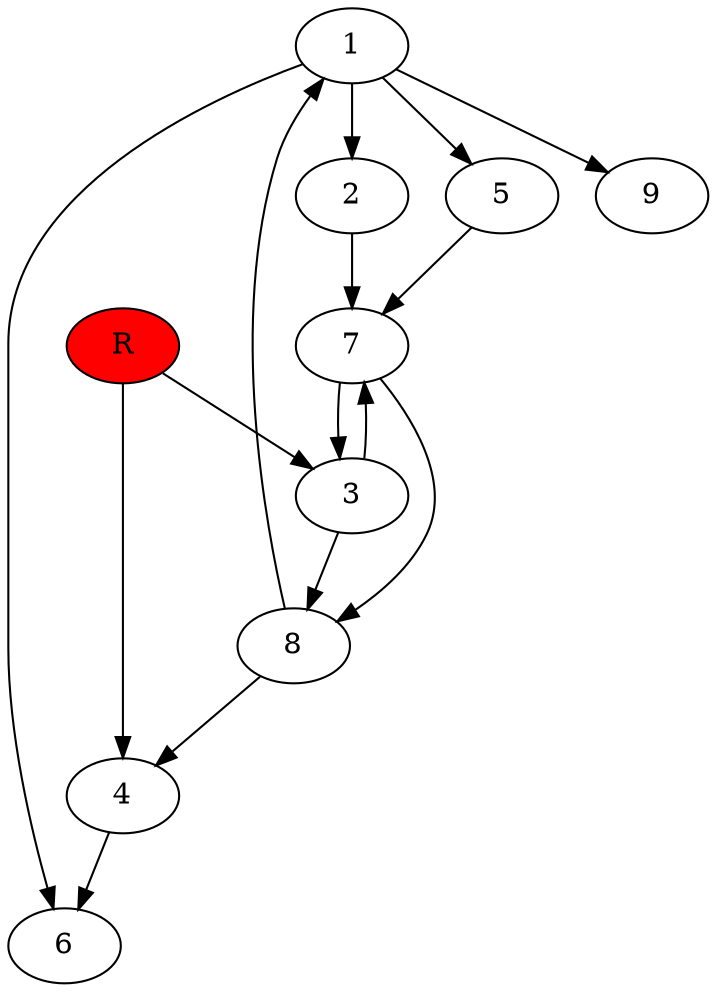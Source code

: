 digraph prb29752 {
	1
	2
	3
	4
	5
	6
	7
	8
	R [fillcolor="#ff0000" style=filled]
	1 -> 2
	1 -> 5
	1 -> 6
	1 -> 9
	2 -> 7
	3 -> 7
	3 -> 8
	4 -> 6
	5 -> 7
	7 -> 3
	7 -> 8
	8 -> 1
	8 -> 4
	R -> 3
	R -> 4
}
